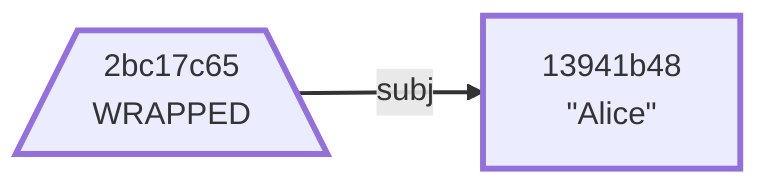 graph LR
    1[/"2bc17c65<br/>WRAPPED"\]
    2["13941b48<br/>#quot;Alice#quot;"]
    1 -->|subj| 2
    style 1 stroke-width:3.0px
    style 2 stroke-width:3.0px
    linkStyle 0 stroke-width:2.0px